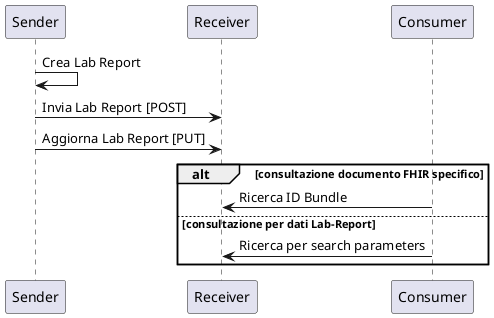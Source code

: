 @startuml
Sender -> Sender: Crea Lab Report

Sender -> Receiver: Invia Lab Report [POST]

Sender -> Receiver:  Aggiorna Lab Report [PUT]

alt  consultazione documento FHIR specifico 
      Consumer -> Receiver: Ricerca ID Bundle
else consultazione per dati Lab-Report
      Consumer -> Receiver: Ricerca per search parameters
end
@enduml
